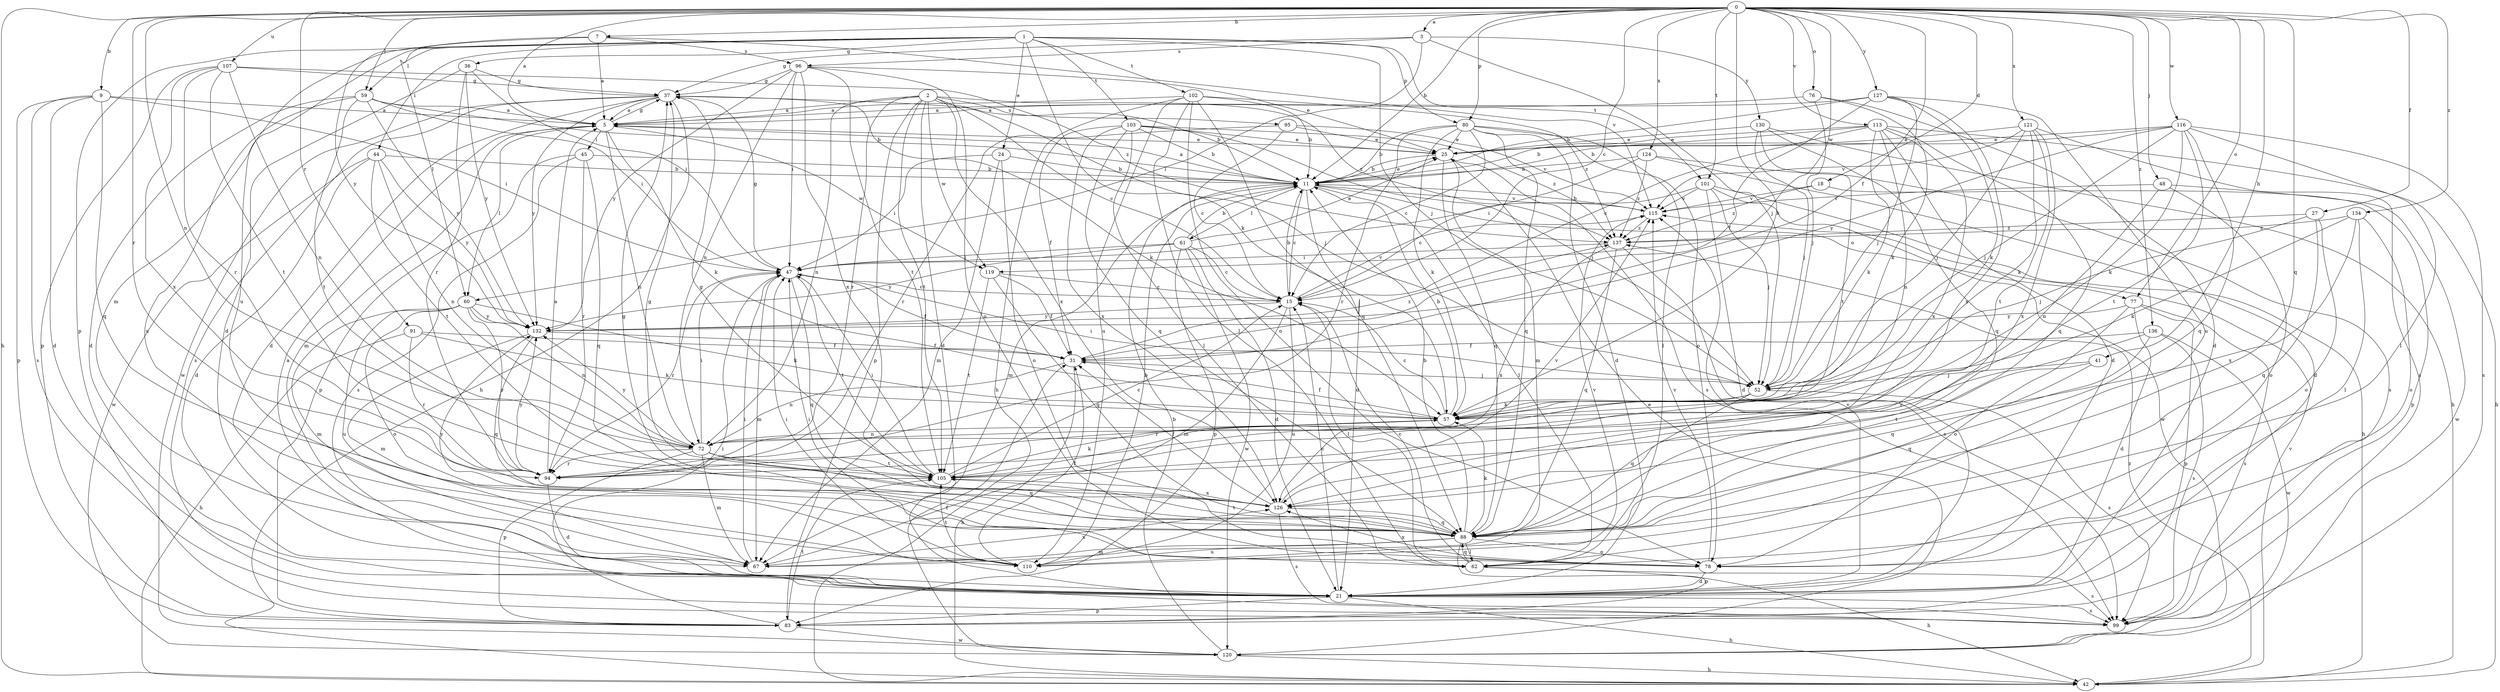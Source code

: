 strict digraph  {
0;
1;
2;
3;
5;
7;
9;
11;
15;
18;
21;
24;
25;
27;
31;
36;
37;
41;
42;
44;
45;
47;
48;
52;
57;
59;
60;
61;
62;
67;
72;
76;
77;
78;
80;
83;
88;
91;
94;
95;
96;
99;
101;
102;
103;
105;
107;
110;
113;
115;
116;
119;
120;
121;
124;
126;
127;
130;
132;
134;
136;
137;
0 -> 3  [label=a];
0 -> 5  [label=a];
0 -> 7  [label=b];
0 -> 9  [label=b];
0 -> 11  [label=b];
0 -> 15  [label=c];
0 -> 18  [label=d];
0 -> 27  [label=f];
0 -> 31  [label=f];
0 -> 41  [label=h];
0 -> 42  [label=h];
0 -> 48  [label=j];
0 -> 57  [label=k];
0 -> 59  [label=l];
0 -> 72  [label=n];
0 -> 76  [label=o];
0 -> 77  [label=o];
0 -> 80  [label=p];
0 -> 88  [label=q];
0 -> 91  [label=r];
0 -> 94  [label=r];
0 -> 101  [label=t];
0 -> 107  [label=u];
0 -> 113  [label=v];
0 -> 116  [label=w];
0 -> 119  [label=w];
0 -> 121  [label=x];
0 -> 124  [label=x];
0 -> 127  [label=y];
0 -> 134  [label=z];
0 -> 136  [label=z];
1 -> 24  [label=e];
1 -> 36  [label=g];
1 -> 44  [label=i];
1 -> 52  [label=j];
1 -> 57  [label=k];
1 -> 59  [label=l];
1 -> 67  [label=m];
1 -> 80  [label=p];
1 -> 83  [label=p];
1 -> 101  [label=t];
1 -> 102  [label=t];
1 -> 103  [label=t];
1 -> 110  [label=u];
2 -> 5  [label=a];
2 -> 15  [label=c];
2 -> 21  [label=d];
2 -> 52  [label=j];
2 -> 72  [label=n];
2 -> 83  [label=p];
2 -> 94  [label=r];
2 -> 95  [label=s];
2 -> 105  [label=t];
2 -> 119  [label=w];
2 -> 126  [label=x];
2 -> 137  [label=z];
3 -> 37  [label=g];
3 -> 52  [label=j];
3 -> 60  [label=l];
3 -> 96  [label=s];
3 -> 130  [label=y];
5 -> 25  [label=e];
5 -> 37  [label=g];
5 -> 45  [label=i];
5 -> 57  [label=k];
5 -> 60  [label=l];
5 -> 67  [label=m];
5 -> 72  [label=n];
5 -> 119  [label=w];
7 -> 5  [label=a];
7 -> 60  [label=l];
7 -> 96  [label=s];
7 -> 115  [label=v];
7 -> 132  [label=y];
9 -> 5  [label=a];
9 -> 21  [label=d];
9 -> 47  [label=i];
9 -> 83  [label=p];
9 -> 88  [label=q];
9 -> 99  [label=s];
11 -> 5  [label=a];
11 -> 15  [label=c];
11 -> 21  [label=d];
11 -> 25  [label=e];
11 -> 61  [label=l];
11 -> 62  [label=l];
11 -> 67  [label=m];
11 -> 77  [label=o];
11 -> 115  [label=v];
15 -> 11  [label=b];
15 -> 62  [label=l];
15 -> 67  [label=m];
15 -> 110  [label=u];
15 -> 115  [label=v];
15 -> 132  [label=y];
18 -> 83  [label=p];
18 -> 115  [label=v];
18 -> 137  [label=z];
21 -> 5  [label=a];
21 -> 15  [label=c];
21 -> 42  [label=h];
21 -> 83  [label=p];
21 -> 99  [label=s];
21 -> 115  [label=v];
24 -> 11  [label=b];
24 -> 47  [label=i];
24 -> 67  [label=m];
24 -> 78  [label=o];
25 -> 11  [label=b];
25 -> 67  [label=m];
25 -> 88  [label=q];
25 -> 99  [label=s];
27 -> 52  [label=j];
27 -> 78  [label=o];
27 -> 88  [label=q];
27 -> 137  [label=z];
31 -> 42  [label=h];
31 -> 52  [label=j];
31 -> 72  [label=n];
31 -> 137  [label=z];
36 -> 21  [label=d];
36 -> 37  [label=g];
36 -> 47  [label=i];
36 -> 94  [label=r];
36 -> 132  [label=y];
37 -> 5  [label=a];
37 -> 11  [label=b];
37 -> 21  [label=d];
37 -> 42  [label=h];
37 -> 57  [label=k];
37 -> 99  [label=s];
37 -> 120  [label=w];
37 -> 132  [label=y];
41 -> 52  [label=j];
41 -> 88  [label=q];
41 -> 105  [label=t];
42 -> 115  [label=v];
42 -> 137  [label=z];
44 -> 11  [label=b];
44 -> 21  [label=d];
44 -> 72  [label=n];
44 -> 105  [label=t];
44 -> 120  [label=w];
44 -> 132  [label=y];
45 -> 11  [label=b];
45 -> 83  [label=p];
45 -> 88  [label=q];
45 -> 94  [label=r];
45 -> 99  [label=s];
47 -> 15  [label=c];
47 -> 31  [label=f];
47 -> 37  [label=g];
47 -> 67  [label=m];
47 -> 88  [label=q];
47 -> 94  [label=r];
47 -> 105  [label=t];
48 -> 72  [label=n];
48 -> 78  [label=o];
48 -> 115  [label=v];
48 -> 120  [label=w];
52 -> 47  [label=i];
52 -> 57  [label=k];
52 -> 88  [label=q];
52 -> 94  [label=r];
52 -> 99  [label=s];
57 -> 11  [label=b];
57 -> 15  [label=c];
57 -> 31  [label=f];
57 -> 72  [label=n];
59 -> 5  [label=a];
59 -> 11  [label=b];
59 -> 21  [label=d];
59 -> 47  [label=i];
59 -> 105  [label=t];
59 -> 110  [label=u];
59 -> 132  [label=y];
60 -> 57  [label=k];
60 -> 67  [label=m];
60 -> 72  [label=n];
60 -> 78  [label=o];
60 -> 94  [label=r];
60 -> 110  [label=u];
60 -> 132  [label=y];
61 -> 11  [label=b];
61 -> 15  [label=c];
61 -> 21  [label=d];
61 -> 25  [label=e];
61 -> 47  [label=i];
61 -> 83  [label=p];
61 -> 120  [label=w];
61 -> 132  [label=y];
62 -> 15  [label=c];
62 -> 42  [label=h];
62 -> 47  [label=i];
62 -> 88  [label=q];
62 -> 99  [label=s];
67 -> 47  [label=i];
67 -> 126  [label=x];
72 -> 47  [label=i];
72 -> 67  [label=m];
72 -> 83  [label=p];
72 -> 88  [label=q];
72 -> 94  [label=r];
72 -> 105  [label=t];
72 -> 132  [label=y];
76 -> 5  [label=a];
76 -> 21  [label=d];
76 -> 52  [label=j];
76 -> 57  [label=k];
77 -> 21  [label=d];
77 -> 78  [label=o];
77 -> 83  [label=p];
77 -> 99  [label=s];
77 -> 132  [label=y];
78 -> 21  [label=d];
78 -> 115  [label=v];
78 -> 126  [label=x];
80 -> 11  [label=b];
80 -> 15  [label=c];
80 -> 21  [label=d];
80 -> 25  [label=e];
80 -> 57  [label=k];
80 -> 62  [label=l];
80 -> 78  [label=o];
80 -> 88  [label=q];
80 -> 94  [label=r];
83 -> 47  [label=i];
83 -> 105  [label=t];
83 -> 120  [label=w];
88 -> 11  [label=b];
88 -> 37  [label=g];
88 -> 57  [label=k];
88 -> 62  [label=l];
88 -> 67  [label=m];
88 -> 78  [label=o];
88 -> 83  [label=p];
88 -> 105  [label=t];
88 -> 110  [label=u];
88 -> 132  [label=y];
91 -> 31  [label=f];
91 -> 42  [label=h];
91 -> 57  [label=k];
91 -> 94  [label=r];
94 -> 5  [label=a];
94 -> 21  [label=d];
94 -> 132  [label=y];
95 -> 15  [label=c];
95 -> 25  [label=e];
95 -> 94  [label=r];
95 -> 115  [label=v];
96 -> 25  [label=e];
96 -> 37  [label=g];
96 -> 47  [label=i];
96 -> 72  [label=n];
96 -> 78  [label=o];
96 -> 105  [label=t];
96 -> 126  [label=x];
96 -> 132  [label=y];
101 -> 15  [label=c];
101 -> 21  [label=d];
101 -> 42  [label=h];
101 -> 52  [label=j];
101 -> 115  [label=v];
101 -> 120  [label=w];
102 -> 5  [label=a];
102 -> 11  [label=b];
102 -> 42  [label=h];
102 -> 62  [label=l];
102 -> 78  [label=o];
102 -> 88  [label=q];
102 -> 110  [label=u];
102 -> 137  [label=z];
103 -> 11  [label=b];
103 -> 25  [label=e];
103 -> 31  [label=f];
103 -> 52  [label=j];
103 -> 62  [label=l];
103 -> 88  [label=q];
103 -> 126  [label=x];
103 -> 137  [label=z];
105 -> 15  [label=c];
105 -> 37  [label=g];
105 -> 47  [label=i];
105 -> 57  [label=k];
105 -> 126  [label=x];
107 -> 37  [label=g];
107 -> 72  [label=n];
107 -> 83  [label=p];
107 -> 94  [label=r];
107 -> 105  [label=t];
107 -> 126  [label=x];
107 -> 137  [label=z];
110 -> 11  [label=b];
110 -> 31  [label=f];
110 -> 47  [label=i];
110 -> 105  [label=t];
110 -> 115  [label=v];
113 -> 11  [label=b];
113 -> 15  [label=c];
113 -> 21  [label=d];
113 -> 25  [label=e];
113 -> 42  [label=h];
113 -> 57  [label=k];
113 -> 72  [label=n];
113 -> 88  [label=q];
113 -> 126  [label=x];
115 -> 11  [label=b];
115 -> 137  [label=z];
116 -> 11  [label=b];
116 -> 25  [label=e];
116 -> 52  [label=j];
116 -> 57  [label=k];
116 -> 62  [label=l];
116 -> 88  [label=q];
116 -> 99  [label=s];
116 -> 105  [label=t];
116 -> 132  [label=y];
119 -> 15  [label=c];
119 -> 31  [label=f];
119 -> 88  [label=q];
119 -> 105  [label=t];
120 -> 11  [label=b];
120 -> 25  [label=e];
120 -> 31  [label=f];
120 -> 42  [label=h];
121 -> 25  [label=e];
121 -> 52  [label=j];
121 -> 57  [label=k];
121 -> 99  [label=s];
121 -> 105  [label=t];
121 -> 115  [label=v];
121 -> 126  [label=x];
124 -> 11  [label=b];
124 -> 21  [label=d];
124 -> 47  [label=i];
124 -> 99  [label=s];
124 -> 137  [label=z];
126 -> 31  [label=f];
126 -> 37  [label=g];
126 -> 88  [label=q];
126 -> 99  [label=s];
126 -> 115  [label=v];
127 -> 5  [label=a];
127 -> 11  [label=b];
127 -> 31  [label=f];
127 -> 52  [label=j];
127 -> 57  [label=k];
127 -> 110  [label=u];
127 -> 126  [label=x];
130 -> 25  [label=e];
130 -> 42  [label=h];
130 -> 52  [label=j];
130 -> 88  [label=q];
130 -> 105  [label=t];
132 -> 31  [label=f];
132 -> 67  [label=m];
132 -> 88  [label=q];
134 -> 57  [label=k];
134 -> 62  [label=l];
134 -> 78  [label=o];
134 -> 126  [label=x];
134 -> 137  [label=z];
136 -> 31  [label=f];
136 -> 88  [label=q];
136 -> 94  [label=r];
136 -> 99  [label=s];
136 -> 120  [label=w];
137 -> 47  [label=i];
137 -> 88  [label=q];
137 -> 99  [label=s];
137 -> 126  [label=x];
}
